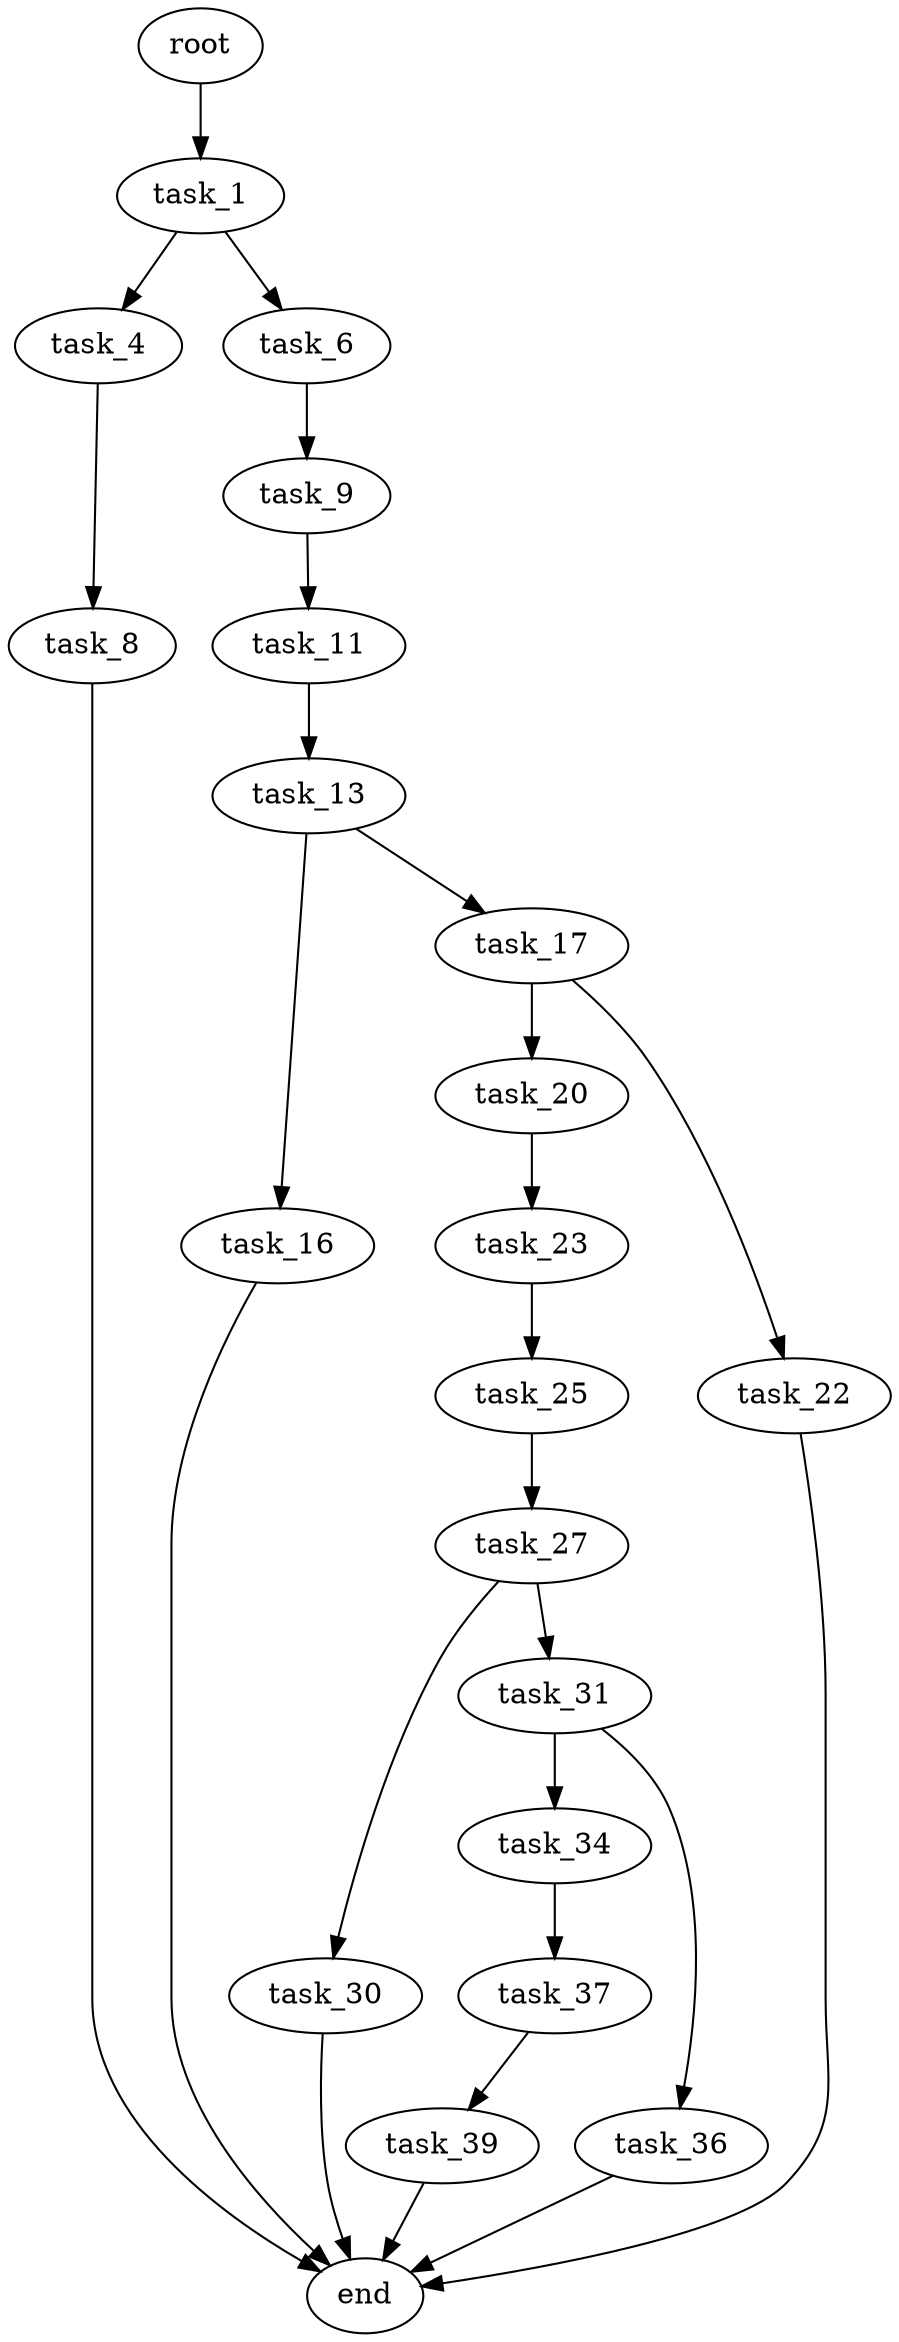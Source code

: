 digraph G {
  root [size="0.000000"];
  task_1 [size="300628098977.000000"];
  task_4 [size="12159536666.000000"];
  task_6 [size="782757789696.000000"];
  task_8 [size="68719476736.000000"];
  task_9 [size="237089722715.000000"];
  end [size="0.000000"];
  task_11 [size="68719476736.000000"];
  task_13 [size="154257820510.000000"];
  task_16 [size="423553621392.000000"];
  task_17 [size="16858479222.000000"];
  task_20 [size="33626911196.000000"];
  task_22 [size="782757789696.000000"];
  task_23 [size="1470967124.000000"];
  task_25 [size="13545915584.000000"];
  task_27 [size="368293445632.000000"];
  task_30 [size="465154970102.000000"];
  task_31 [size="2980376869.000000"];
  task_34 [size="343453147137.000000"];
  task_36 [size="1073741824000.000000"];
  task_37 [size="28991029248.000000"];
  task_39 [size="4415570790.000000"];

  root -> task_1 [size="1.000000"];
  task_1 -> task_4 [size="679477248.000000"];
  task_1 -> task_6 [size="679477248.000000"];
  task_4 -> task_8 [size="209715200.000000"];
  task_6 -> task_9 [size="679477248.000000"];
  task_8 -> end [size="1.000000"];
  task_9 -> task_11 [size="209715200.000000"];
  task_11 -> task_13 [size="134217728.000000"];
  task_13 -> task_16 [size="301989888.000000"];
  task_13 -> task_17 [size="301989888.000000"];
  task_16 -> end [size="1.000000"];
  task_17 -> task_20 [size="301989888.000000"];
  task_17 -> task_22 [size="301989888.000000"];
  task_20 -> task_23 [size="536870912.000000"];
  task_22 -> end [size="1.000000"];
  task_23 -> task_25 [size="75497472.000000"];
  task_25 -> task_27 [size="411041792.000000"];
  task_27 -> task_30 [size="411041792.000000"];
  task_27 -> task_31 [size="411041792.000000"];
  task_30 -> end [size="1.000000"];
  task_31 -> task_34 [size="75497472.000000"];
  task_31 -> task_36 [size="75497472.000000"];
  task_34 -> task_37 [size="301989888.000000"];
  task_36 -> end [size="1.000000"];
  task_37 -> task_39 [size="75497472.000000"];
  task_39 -> end [size="1.000000"];
}
